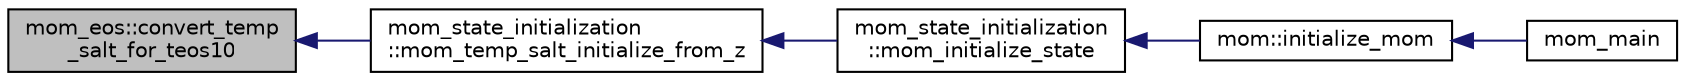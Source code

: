 digraph "mom_eos::convert_temp_salt_for_teos10"
{
 // INTERACTIVE_SVG=YES
  edge [fontname="Helvetica",fontsize="10",labelfontname="Helvetica",labelfontsize="10"];
  node [fontname="Helvetica",fontsize="10",shape=record];
  rankdir="LR";
  Node94 [label="mom_eos::convert_temp\l_salt_for_teos10",height=0.2,width=0.4,color="black", fillcolor="grey75", style="filled", fontcolor="black"];
  Node94 -> Node95 [dir="back",color="midnightblue",fontsize="10",style="solid",fontname="Helvetica"];
  Node95 [label="mom_state_initialization\l::mom_temp_salt_initialize_from_z",height=0.2,width=0.4,color="black", fillcolor="white", style="filled",URL="$namespacemom__state__initialization.html#ab28dbceb8938600e7c0bc15380cef89a",tooltip="This subroutine determines the isopycnal or other coordinate interfaces and layer potential temperatu..."];
  Node95 -> Node96 [dir="back",color="midnightblue",fontsize="10",style="solid",fontname="Helvetica"];
  Node96 [label="mom_state_initialization\l::mom_initialize_state",height=0.2,width=0.4,color="black", fillcolor="white", style="filled",URL="$namespacemom__state__initialization.html#af4e854627c6572332ba3fd895f169321"];
  Node96 -> Node97 [dir="back",color="midnightblue",fontsize="10",style="solid",fontname="Helvetica"];
  Node97 [label="mom::initialize_mom",height=0.2,width=0.4,color="black", fillcolor="white", style="filled",URL="$namespacemom.html#a0be2869fef30e1e0604facfe1b41555d",tooltip="This subroutine initializes MOM. "];
  Node97 -> Node98 [dir="back",color="midnightblue",fontsize="10",style="solid",fontname="Helvetica"];
  Node98 [label="mom_main",height=0.2,width=0.4,color="black", fillcolor="white", style="filled",URL="$MOM__driver_8F90.html#a08fffeb2d8e8acbf9ed4609be6d258c6"];
}
